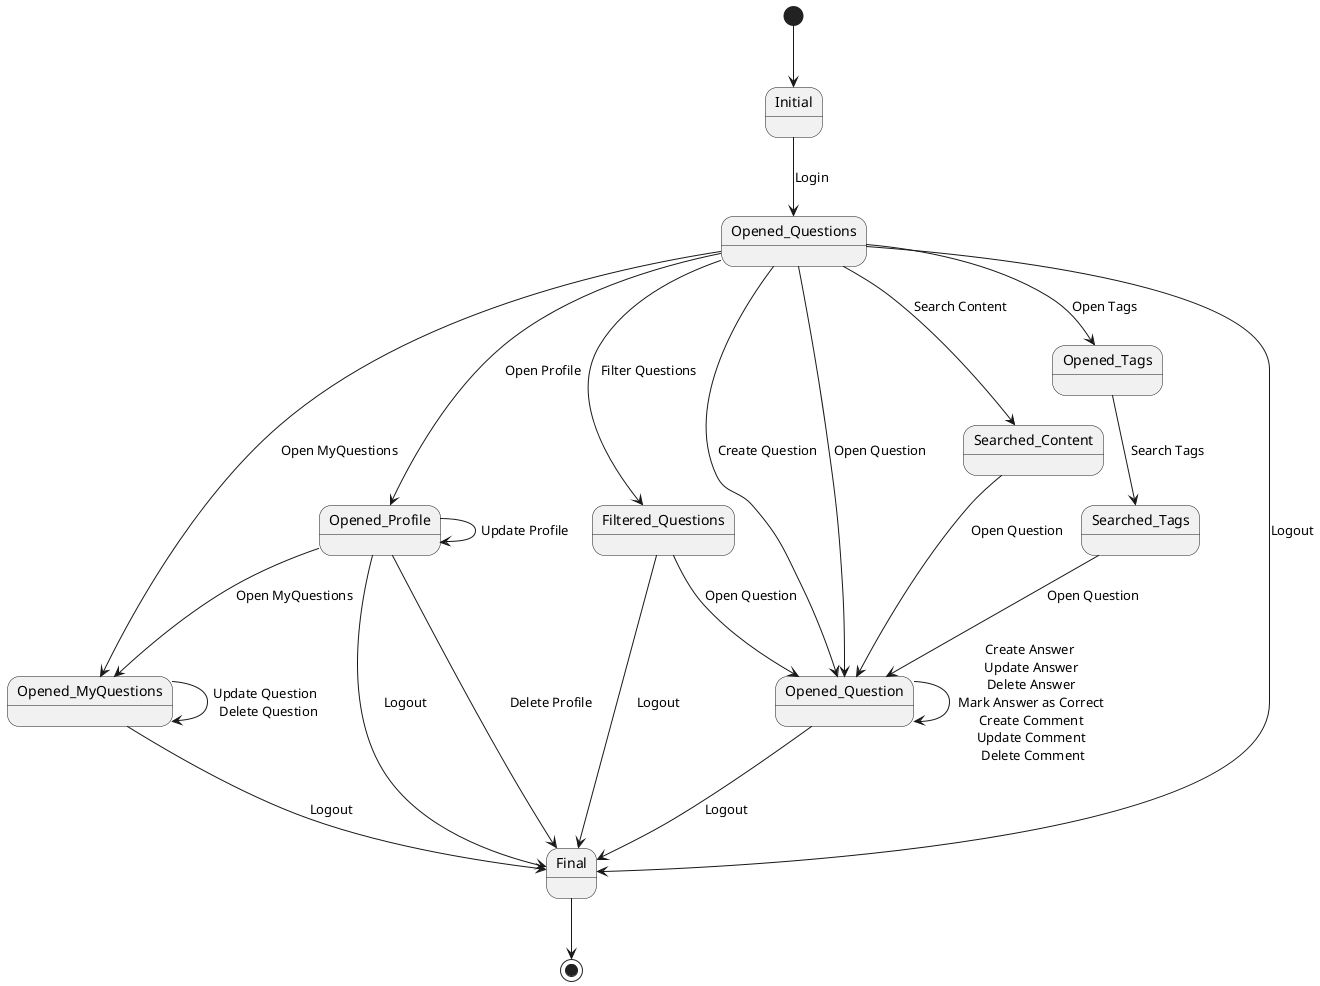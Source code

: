 @startuml

[*] --> Initial

Initial --> Opened_Questions : Login
Opened_Questions -> Opened_Question : Open Question
Opened_Questions -> Opened_MyQuestions : Open MyQuestions
Opened_Questions --> Opened_Question : Create Question
Opened_Questions --> Opened_Profile : Open Profile
' Opened_Questions --> Opened_Question : Search Content
Opened_Questions --> Filtered_Questions : Filter Questions
Filtered_Questions --> Opened_Question : Open Question
Opened_Questions --> Final : Logout
Filtered_Questions --> Final : Logout

Opened_Questions --> Searched_Content : Search Content
Searched_Content --> Opened_Question : Open Question

Opened_Questions --> Opened_Tags : Open Tags
Opened_Tags --> Searched_Tags : Search Tags
Searched_Tags --> Opened_Question : Open Question

Opened_Question --> Opened_Question : Create Answer \n Update Answer \n Delete Answer \n Mark Answer as Correct \n Create Comment \n Update Comment \n Delete Comment
Opened_Question --> Final : Logout

Opened_MyQuestions --> Opened_MyQuestions : Update Question \n Delete Question
Opened_MyQuestions --> Final : Logout

Opened_Profile --> Opened_MyQuestions : Open MyQuestions
Opened_Profile --> Opened_Profile : Update Profile
Opened_Profile --> Final : Delete Profile
Opened_Profile --> Final : Logout

Final --> [*]

@enduml